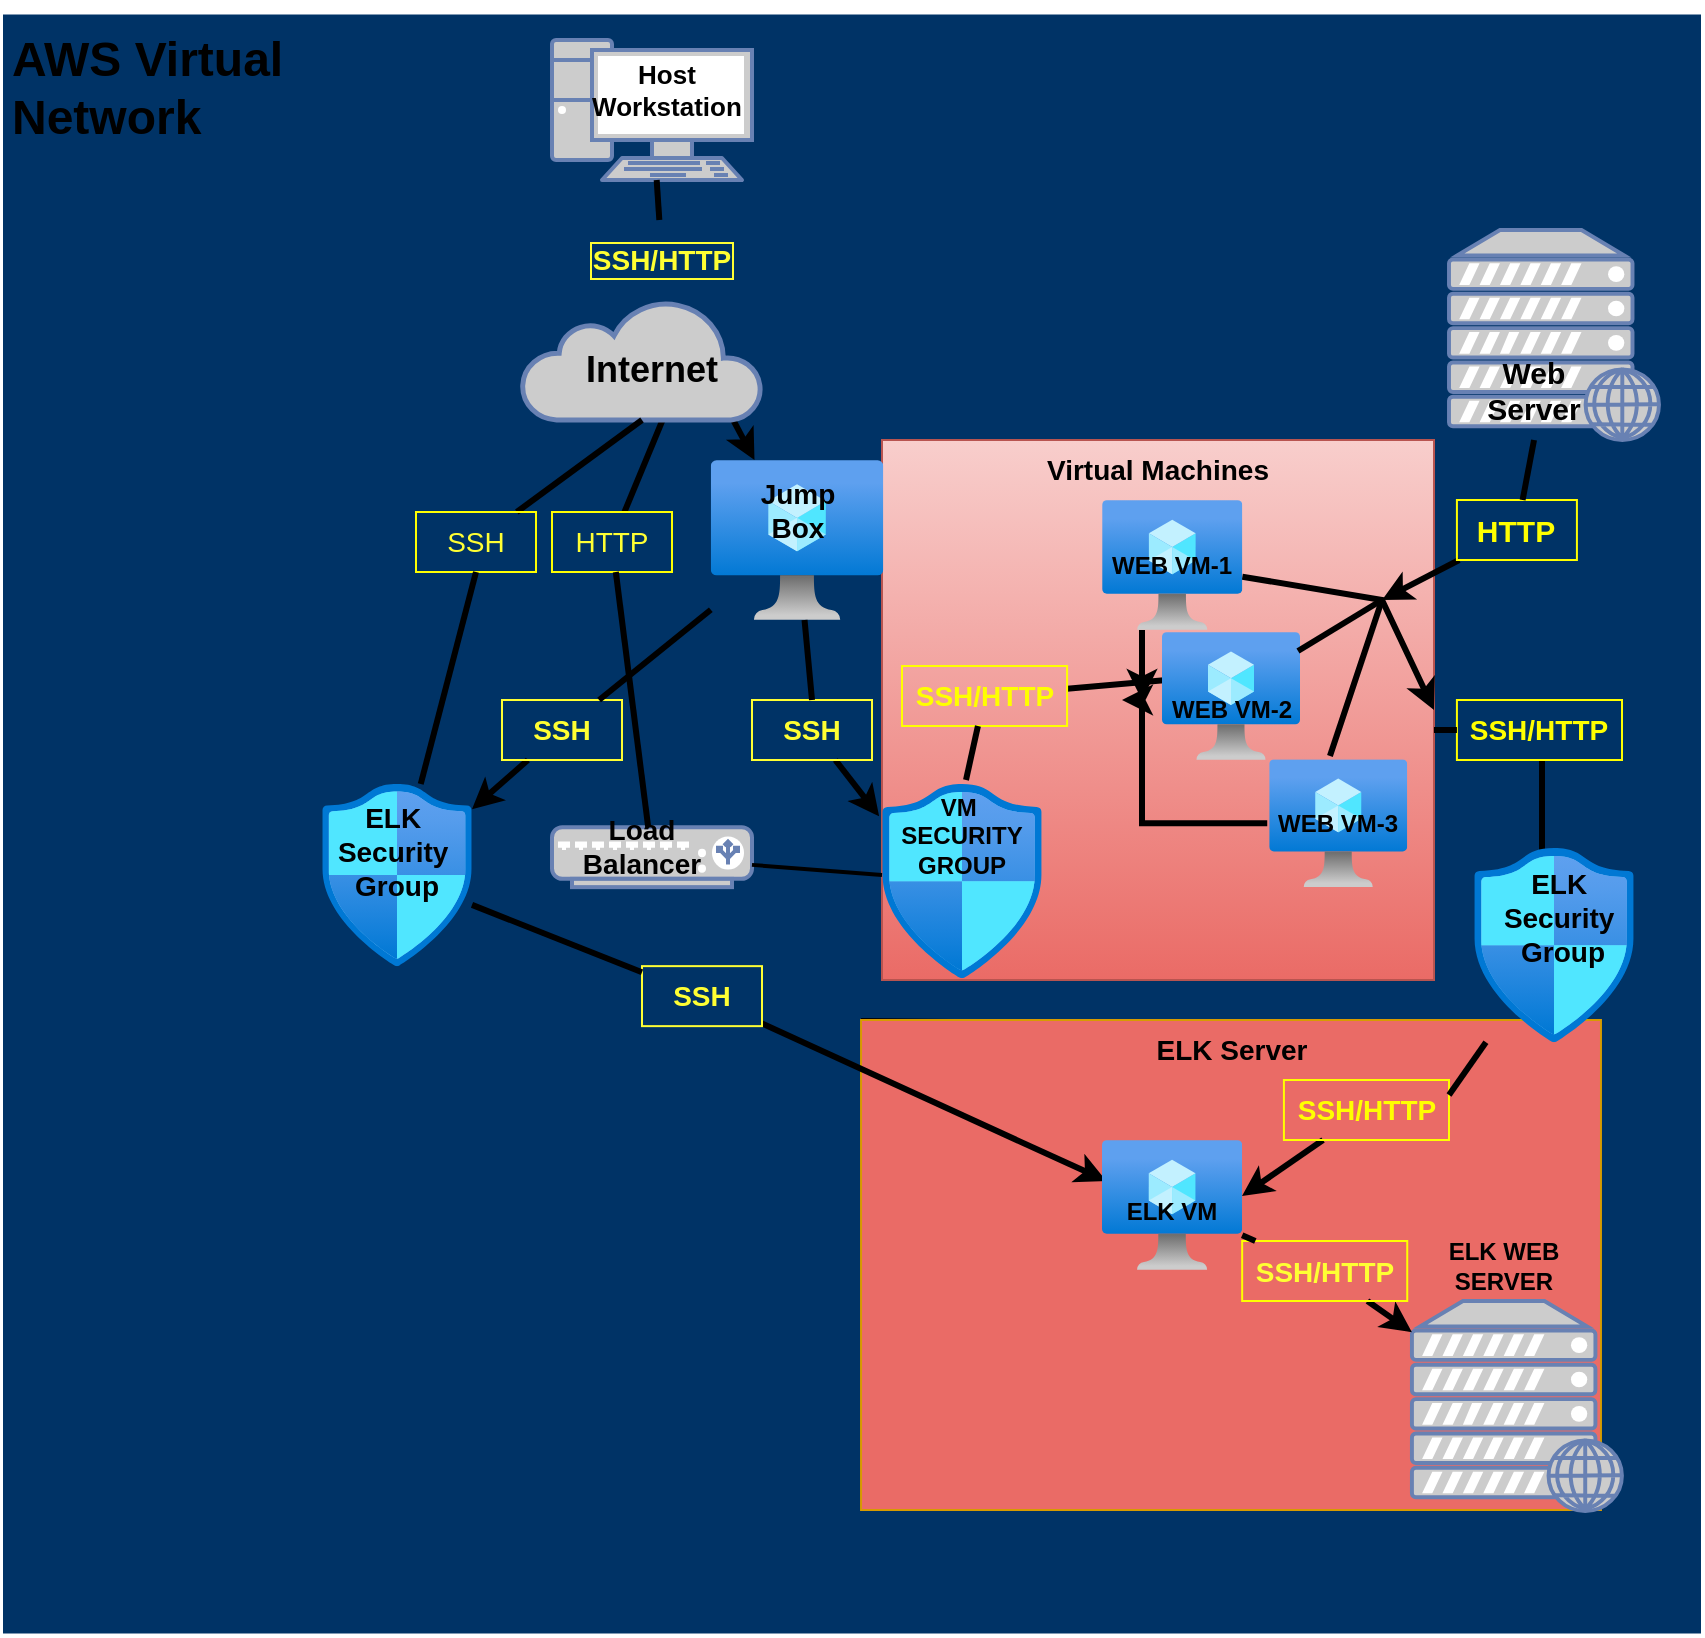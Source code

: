 <mxfile version="15.4.0" type="device"><diagram name="Page-1" id="e3a06f82-3646-2815-327d-82caf3d4e204"><mxGraphModel dx="852" dy="494" grid="1" gridSize="10" guides="1" tooltips="1" connect="1" arrows="1" fold="1" page="1" pageScale="1.5" pageWidth="1169" pageHeight="826" background="none" math="0" shadow="0"><root><mxCell id="0" style=";html=1;"/><mxCell id="1" style=";html=1;" parent="0"/><mxCell id="6a7d8f32e03d9370-59" value="" style="whiteSpace=wrap;html=1;fillColor=#003366;fontSize=14;verticalAlign=top;strokeColor=#FFFFFF;fontColor=#000000;" parent="1" vertex="1"><mxGeometry x="670" y="166.75" width="850" height="810.5" as="geometry"/></mxCell><mxCell id="6a7d8f32e03d9370-56" style="edgeStyle=none;rounded=0;html=1;startSize=10;endSize=10;jettySize=auto;orthogonalLoop=1;fontSize=14;endArrow=none;endFill=0;strokeWidth=2;entryX=0.189;entryY=0.003;entryDx=0;entryDy=0;entryPerimeter=0;exitX=0;exitY=0;exitDx=0;exitDy=0;" parent="1" source="6a7d8f32e03d9370-60" target="6a7d8f32e03d9370-60" edge="1"><mxGeometry relative="1" as="geometry"><mxPoint x="1029" y="609.997" as="sourcePoint"/><mxPoint x="1410" y="818.193" as="targetPoint"/></mxGeometry></mxCell><mxCell id="Rdwo-z_1-u7g0kYlHiQl-34" style="edgeStyle=elbowEdgeStyle;rounded=0;orthogonalLoop=1;jettySize=auto;elbow=vertical;html=1;strokeWidth=3;strokeColor=#000000;startArrow=none;" parent="1" source="z8FuUsxQHb7qG5wIWKhr-12" edge="1"><mxGeometry relative="1" as="geometry"><mxPoint x="1440" y="660" as="targetPoint"/><Array as="points"><mxPoint x="1430" y="520"/></Array></mxGeometry></mxCell><mxCell id="6a7d8f32e03d9370-61" value="&lt;font color=&quot;#000000&quot;&gt;&lt;b&gt;Virtual Machines&lt;/b&gt;&lt;/font&gt;" style="whiteSpace=wrap;html=1;fillColor=#f8cecc;fontSize=14;strokeColor=#b85450;verticalAlign=top;gradientColor=#ea6b66;" parent="1" vertex="1"><mxGeometry x="1110" y="380" width="276" height="270" as="geometry"/></mxCell><mxCell id="6a7d8f32e03d9370-60" value="&lt;font color=&quot;#000000&quot;&gt;&lt;b&gt;ELK Server&lt;/b&gt;&lt;/font&gt;" style="whiteSpace=wrap;html=1;fillColor=#EA6B66;fontSize=14;strokeColor=#d79b00;verticalAlign=top;" parent="1" vertex="1"><mxGeometry x="1099.52" y="670" width="369.96" height="245" as="geometry"/></mxCell><mxCell id="6a7d8f32e03d9370-51" style="edgeStyle=none;rounded=0;html=1;startSize=10;endSize=10;jettySize=auto;orthogonalLoop=1;fontSize=14;endArrow=none;endFill=0;strokeWidth=3;strokeColor=#000000;startArrow=none;" parent="1" source="z8FuUsxQHb7qG5wIWKhr-15" edge="1"><mxGeometry relative="1" as="geometry"><mxPoint x="980" y="630" as="sourcePoint"/><mxPoint x="1000.5" y="369.5" as="targetPoint"/></mxGeometry></mxCell><mxCell id="6a7d8f32e03d9370-54" style="edgeStyle=none;rounded=0;html=1;startSize=10;endSize=10;jettySize=auto;orthogonalLoop=1;fontSize=14;endArrow=none;endFill=0;strokeWidth=3;strokeColor=#000000;startArrow=none;" parent="1" edge="1" source="z8FuUsxQHb7qG5wIWKhr-29"><mxGeometry relative="1" as="geometry"><mxPoint x="1146.0" y="574" as="sourcePoint"/><mxPoint x="1253.81" y="499.9" as="targetPoint"/></mxGeometry></mxCell><mxCell id="z8FuUsxQHb7qG5wIWKhr-2" style="edgeStyle=none;rounded=0;jumpSize=5;orthogonalLoop=1;jettySize=auto;html=1;fontSize=14;fontColor=#000000;strokeColor=#000000;strokeWidth=3;startArrow=none;" edge="1" parent="1" source="z8FuUsxQHb7qG5wIWKhr-44" target="Rdwo-z_1-u7g0kYlHiQl-40"><mxGeometry relative="1" as="geometry"/></mxCell><mxCell id="Rdwo-z_1-u7g0kYlHiQl-1" value="" style="aspect=fixed;html=1;points=[];align=center;image;fontSize=12;image=img/lib/azure2/networking/Network_Security_Groups.svg;" parent="1" vertex="1"><mxGeometry x="830" y="552" width="75" height="91.07" as="geometry"/></mxCell><mxCell id="Rdwo-z_1-u7g0kYlHiQl-3" value="" style="aspect=fixed;html=1;points=[];align=center;image;fontSize=12;image=img/lib/azure2/compute/Virtual_Machine.svg;" parent="1" vertex="1"><mxGeometry x="1303.62" y="539.57" width="69" height="64" as="geometry"/></mxCell><mxCell id="Rdwo-z_1-u7g0kYlHiQl-4" value="" style="aspect=fixed;html=1;points=[];align=center;image;fontSize=12;image=img/lib/azure2/compute/Virtual_Machine.svg;" parent="1" vertex="1"><mxGeometry x="1250" y="476" width="69" height="64" as="geometry"/></mxCell><mxCell id="Rdwo-z_1-u7g0kYlHiQl-5" value="" style="aspect=fixed;html=1;points=[];align=center;image;fontSize=12;image=img/lib/azure2/networking/Network_Security_Groups.svg;fontStyle=1" parent="1" vertex="1"><mxGeometry x="1110" y="552.0" width="80" height="97.13" as="geometry"/></mxCell><mxCell id="Rdwo-z_1-u7g0kYlHiQl-9" value="" style="fontColor=#0066CC;verticalAlign=top;verticalLabelPosition=bottom;labelPosition=center;align=center;html=1;outlineConnect=0;fillColor=#CCCCCC;strokeColor=#6881B3;gradientColor=none;gradientDirection=north;strokeWidth=2;shape=mxgraph.networks.web_server;" parent="1" vertex="1"><mxGeometry x="1374.96" y="810.5" width="105" height="105" as="geometry"/></mxCell><mxCell id="Rdwo-z_1-u7g0kYlHiQl-13" value="" style="fontColor=#0066CC;verticalAlign=top;verticalLabelPosition=bottom;labelPosition=center;align=center;html=1;outlineConnect=0;fillColor=#CCCCCC;strokeColor=#6881B3;gradientColor=none;gradientDirection=north;strokeWidth=2;shape=mxgraph.networks.load_balancer;" parent="1" vertex="1"><mxGeometry x="945" y="573.57" width="100" height="30" as="geometry"/></mxCell><mxCell id="Rdwo-z_1-u7g0kYlHiQl-14" value="VM&amp;nbsp;&lt;br&gt;SECURITY&lt;br&gt;GROUP" style="text;html=1;strokeColor=none;fillColor=none;align=center;verticalAlign=middle;whiteSpace=wrap;rounded=0;fontColor=#000000;fontStyle=1" parent="1" vertex="1"><mxGeometry x="1120" y="562.56" width="60" height="30" as="geometry"/></mxCell><mxCell id="Rdwo-z_1-u7g0kYlHiQl-36" style="rounded=0;orthogonalLoop=1;jettySize=auto;html=1;entryX=1;entryY=0.5;entryDx=0;entryDy=0;strokeColor=#000000;strokeWidth=3;jumpSize=5;noJump=1;startArrow=none;" parent="1" source="Rdwo-z_1-u7g0kYlHiQl-2" target="6a7d8f32e03d9370-61" edge="1"><mxGeometry relative="1" as="geometry"><mxPoint x="1350" y="520" as="targetPoint"/><Array as="points"><mxPoint x="1360" y="460"/></Array></mxGeometry></mxCell><mxCell id="z8FuUsxQHb7qG5wIWKhr-39" style="edgeStyle=elbowEdgeStyle;rounded=0;jumpSize=5;orthogonalLoop=1;jettySize=auto;html=1;fontSize=15;fontColor=#000000;strokeColor=#000000;strokeWidth=3;" edge="1" parent="1" source="Rdwo-z_1-u7g0kYlHiQl-20"><mxGeometry relative="1" as="geometry"><mxPoint x="1230" y="510" as="targetPoint"/><Array as="points"><mxPoint x="1240" y="540"/></Array></mxGeometry></mxCell><mxCell id="Rdwo-z_1-u7g0kYlHiQl-19" value="WEB VM-2" style="text;html=1;strokeColor=none;fillColor=none;align=center;verticalAlign=middle;whiteSpace=wrap;rounded=0;fontColor=#000000;fontStyle=1" parent="1" vertex="1"><mxGeometry x="1250" y="500" width="70" height="30" as="geometry"/></mxCell><mxCell id="Rdwo-z_1-u7g0kYlHiQl-20" value="WEB VM-3" style="text;html=1;strokeColor=none;fillColor=none;align=center;verticalAlign=middle;whiteSpace=wrap;rounded=0;fontStyle=1;fontColor=#000000;" parent="1" vertex="1"><mxGeometry x="1302.62" y="559.57" width="70" height="24" as="geometry"/></mxCell><mxCell id="Rdwo-z_1-u7g0kYlHiQl-23" style="edgeStyle=none;rounded=0;orthogonalLoop=1;jettySize=auto;html=1;strokeColor=#000000;strokeWidth=3;startArrow=none;" parent="1" source="Rdwo-z_1-u7g0kYlHiQl-26" target="Rdwo-z_1-u7g0kYlHiQl-22" edge="1"><mxGeometry relative="1" as="geometry"><Array as="points"/></mxGeometry></mxCell><mxCell id="Rdwo-z_1-u7g0kYlHiQl-21" value="" style="fontColor=#0066CC;verticalAlign=top;verticalLabelPosition=bottom;labelPosition=center;align=center;html=1;outlineConnect=0;fillColor=#CCCCCC;strokeColor=#6881B3;gradientColor=none;gradientDirection=north;strokeWidth=2;shape=mxgraph.networks.pc;" parent="1" vertex="1"><mxGeometry x="945" y="180" width="100" height="70" as="geometry"/></mxCell><mxCell id="1esc6yPZ83l5Kd_hkeW2-4" style="edgeStyle=none;rounded=0;orthogonalLoop=1;jettySize=auto;html=1;exitX=0.88;exitY=1;exitDx=0;exitDy=0;exitPerimeter=0;strokeWidth=3;strokeColor=#000000;" parent="1" source="Rdwo-z_1-u7g0kYlHiQl-22" target="1esc6yPZ83l5Kd_hkeW2-6" edge="1"><mxGeometry relative="1" as="geometry"/></mxCell><mxCell id="Rdwo-z_1-u7g0kYlHiQl-22" value="" style="html=1;outlineConnect=0;fillColor=#CCCCCC;strokeColor=#6881B3;gradientColor=none;gradientDirection=north;strokeWidth=2;shape=mxgraph.networks.cloud;fontColor=#ffffff;" parent="1" vertex="1"><mxGeometry x="930" y="310" width="120" height="60" as="geometry"/></mxCell><mxCell id="Rdwo-z_1-u7g0kYlHiQl-24" value="Internet" style="text;html=1;strokeColor=none;fillColor=none;align=center;verticalAlign=middle;whiteSpace=wrap;rounded=0;fontColor=#000000;fontStyle=1;fontSize=18;" parent="1" vertex="1"><mxGeometry x="960" y="330" width="70" height="30" as="geometry"/></mxCell><mxCell id="Rdwo-z_1-u7g0kYlHiQl-25" value="Host Workstation" style="text;html=1;strokeColor=none;fillColor=none;align=center;verticalAlign=middle;whiteSpace=wrap;rounded=0;fontStyle=1;fontColor=#000000;fontSize=13;" parent="1" vertex="1"><mxGeometry x="960" y="190" width="85" height="30" as="geometry"/></mxCell><mxCell id="Rdwo-z_1-u7g0kYlHiQl-43" style="edgeStyle=none;rounded=0;orthogonalLoop=1;jettySize=auto;html=1;strokeWidth=3;strokeColor=#000000;startArrow=none;" parent="1" source="z8FuUsxQHb7qG5wIWKhr-27" target="Rdwo-z_1-u7g0kYlHiQl-9" edge="1"><mxGeometry relative="1" as="geometry"/></mxCell><mxCell id="Rdwo-z_1-u7g0kYlHiQl-37" value="" style="aspect=fixed;html=1;points=[];align=center;image;fontSize=12;image=img/lib/azure2/compute/Virtual_Machine.svg;" parent="1" vertex="1"><mxGeometry x="1220" y="730" width="70.08" height="65" as="geometry"/></mxCell><mxCell id="Rdwo-z_1-u7g0kYlHiQl-40" value="ELK VM" style="text;html=1;strokeColor=none;fillColor=none;align=center;verticalAlign=middle;whiteSpace=wrap;rounded=0;fontColor=#000000;fontStyle=1" parent="1" vertex="1"><mxGeometry x="1220" y="750.5" width="70" height="30" as="geometry"/></mxCell><mxCell id="Rdwo-z_1-u7g0kYlHiQl-41" value="ELK WEB&lt;br&gt;SERVER" style="text;html=1;strokeColor=none;fillColor=none;align=center;verticalAlign=middle;whiteSpace=wrap;rounded=0;fontColor=#000000;fontStyle=1" parent="1" vertex="1"><mxGeometry x="1386" y="777.5" width="70" height="30" as="geometry"/></mxCell><mxCell id="Rdwo-z_1-u7g0kYlHiQl-42" style="edgeStyle=none;rounded=0;html=1;startSize=10;endSize=10;jettySize=auto;orthogonalLoop=1;fontSize=14;endArrow=none;endFill=0;strokeWidth=2;strokeColor=#000000;" parent="1" source="Rdwo-z_1-u7g0kYlHiQl-13" target="Rdwo-z_1-u7g0kYlHiQl-5" edge="1"><mxGeometry relative="1" as="geometry"><mxPoint x="1040" y="586.35" as="sourcePoint"/><mxPoint x="1174.16" y="637.133" as="targetPoint"/></mxGeometry></mxCell><mxCell id="Rdwo-z_1-u7g0kYlHiQl-47" style="edgeStyle=none;rounded=0;html=1;startSize=10;endSize=10;jettySize=auto;orthogonalLoop=1;fontSize=14;endArrow=none;endFill=0;strokeWidth=3;entryX=0.5;entryY=1;entryDx=0;entryDy=0;entryPerimeter=0;strokeColor=#000000;startArrow=none;" parent="1" source="z8FuUsxQHb7qG5wIWKhr-19" target="Rdwo-z_1-u7g0kYlHiQl-22" edge="1"><mxGeometry relative="1" as="geometry"><mxPoint x="909.5" y="620.5" as="sourcePoint"/><mxPoint x="1000" y="370" as="targetPoint"/><Array as="points"/></mxGeometry></mxCell><mxCell id="Rdwo-z_1-u7g0kYlHiQl-51" style="edgeStyle=none;rounded=0;html=1;startSize=10;endSize=10;jettySize=auto;orthogonalLoop=1;fontSize=14;endArrow=none;endFill=0;strokeWidth=3;strokeColor=#000000;" parent="1" edge="1"><mxGeometry relative="1" as="geometry"><mxPoint x="1318.0" y="485.5" as="sourcePoint"/><mxPoint x="1360" y="460" as="targetPoint"/></mxGeometry></mxCell><mxCell id="Rdwo-z_1-u7g0kYlHiQl-53" value="&lt;h1&gt;AWS Virtual Network&lt;/h1&gt;" style="text;html=1;strokeColor=none;fillColor=none;spacing=5;spacingTop=-20;whiteSpace=wrap;overflow=hidden;rounded=0;" parent="1" vertex="1"><mxGeometry x="670" y="170" width="190" height="60" as="geometry"/></mxCell><mxCell id="Rdwo-z_1-u7g0kYlHiQl-57" style="edgeStyle=none;rounded=0;html=1;startSize=10;endSize=10;jettySize=auto;orthogonalLoop=1;fontSize=14;endArrow=none;endFill=0;strokeWidth=3;strokeColor=#000000;entryX=0.44;entryY=-0.025;entryDx=0;entryDy=0;entryPerimeter=0;" parent="1" target="Rdwo-z_1-u7g0kYlHiQl-3" edge="1"><mxGeometry relative="1" as="geometry"><mxPoint x="1360" y="460" as="sourcePoint"/><mxPoint x="1340" y="530" as="targetPoint"/></mxGeometry></mxCell><mxCell id="Rdwo-z_1-u7g0kYlHiQl-58" value="ELK&amp;nbsp;&lt;br style=&quot;font-size: 14px;&quot;&gt;Security&amp;nbsp;&lt;br style=&quot;font-size: 14px;&quot;&gt;Group" style="text;html=1;strokeColor=none;fillColor=none;align=center;verticalAlign=middle;whiteSpace=wrap;rounded=0;fontStyle=1;fontColor=#000000;fontSize=14;" parent="1" vertex="1"><mxGeometry x="838.25" y="556.01" width="58.5" height="60" as="geometry"/></mxCell><mxCell id="1esc6yPZ83l5Kd_hkeW2-7" style="edgeStyle=none;rounded=0;orthogonalLoop=1;jettySize=auto;html=1;entryX=-0.018;entryY=0.166;entryDx=0;entryDy=0;strokeWidth=3;strokeColor=#000000;entryPerimeter=0;startArrow=none;" parent="1" source="z8FuUsxQHb7qG5wIWKhr-11" target="Rdwo-z_1-u7g0kYlHiQl-5" edge="1"><mxGeometry relative="1" as="geometry"/></mxCell><mxCell id="z8FuUsxQHb7qG5wIWKhr-1" style="edgeStyle=none;rounded=0;jumpSize=5;orthogonalLoop=1;jettySize=auto;html=1;fontSize=14;fontColor=#000000;strokeColor=#000000;strokeWidth=3;startArrow=none;" edge="1" parent="1" source="z8FuUsxQHb7qG5wIWKhr-25" target="Rdwo-z_1-u7g0kYlHiQl-1"><mxGeometry relative="1" as="geometry"/></mxCell><mxCell id="1esc6yPZ83l5Kd_hkeW2-6" value="" style="aspect=fixed;html=1;points=[];align=center;image;fontSize=12;image=img/lib/azure2/compute/Virtual_Machine.svg;" parent="1" vertex="1"><mxGeometry x="1024.4" y="390" width="86.25" height="80" as="geometry"/></mxCell><mxCell id="z8FuUsxQHb7qG5wIWKhr-8" style="edgeStyle=none;rounded=0;jumpSize=5;orthogonalLoop=1;jettySize=auto;html=1;entryX=1;entryY=0.25;entryDx=0;entryDy=0;fontSize=15;fontColor=#000000;strokeColor=#000000;strokeWidth=3;startArrow=none;" edge="1" parent="1" source="z8FuUsxQHb7qG5wIWKhr-42" target="Rdwo-z_1-u7g0kYlHiQl-40"><mxGeometry relative="1" as="geometry"/></mxCell><mxCell id="1esc6yPZ83l5Kd_hkeW2-9" value="" style="aspect=fixed;html=1;points=[];align=center;image;fontSize=12;image=img/lib/azure2/networking/Network_Security_Groups.svg;" parent="1" vertex="1"><mxGeometry x="1406" y="584.0" width="80" height="97.13" as="geometry"/></mxCell><mxCell id="z8FuUsxQHb7qG5wIWKhr-5" style="edgeStyle=none;rounded=0;jumpSize=5;orthogonalLoop=1;jettySize=auto;html=1;fontSize=14;fontColor=#000000;strokeColor=#000000;strokeWidth=3;startArrow=none;" edge="1" parent="1" source="z8FuUsxQHb7qG5wIWKhr-13"><mxGeometry relative="1" as="geometry"><mxPoint x="1360" y="460" as="targetPoint"/></mxGeometry></mxCell><mxCell id="z8FuUsxQHb7qG5wIWKhr-4" value="" style="fontColor=#0066CC;verticalAlign=top;verticalLabelPosition=bottom;labelPosition=center;align=center;html=1;outlineConnect=0;fillColor=#CCCCCC;strokeColor=#6881B3;gradientColor=none;gradientDirection=north;strokeWidth=2;shape=mxgraph.networks.web_server;" vertex="1" parent="1"><mxGeometry x="1393.5" y="275" width="105" height="105" as="geometry"/></mxCell><mxCell id="z8FuUsxQHb7qG5wIWKhr-6" value="Web Server" style="text;html=1;strokeColor=none;fillColor=none;align=center;verticalAlign=middle;whiteSpace=wrap;rounded=0;fontSize=15;fontColor=#000000;fontStyle=1" vertex="1" parent="1"><mxGeometry x="1406" y="340" width="60" height="30" as="geometry"/></mxCell><mxCell id="z8FuUsxQHb7qG5wIWKhr-7" value="Jump Box" style="text;html=1;strokeColor=none;fillColor=none;align=center;verticalAlign=middle;whiteSpace=wrap;rounded=0;fontSize=14;fontColor=#000000;fontStyle=1" vertex="1" parent="1"><mxGeometry x="1037.53" y="400" width="60" height="30" as="geometry"/></mxCell><mxCell id="z8FuUsxQHb7qG5wIWKhr-16" value="Load Balancer" style="text;html=1;strokeColor=none;fillColor=none;align=center;verticalAlign=middle;whiteSpace=wrap;rounded=0;fontSize=14;fontColor=#000000;fontStyle=1" vertex="1" parent="1"><mxGeometry x="960" y="573.57" width="60" height="18.99" as="geometry"/></mxCell><mxCell id="z8FuUsxQHb7qG5wIWKhr-15" value="HTTP" style="text;html=1;strokeColor=#FFFF00;fillColor=none;align=center;verticalAlign=middle;whiteSpace=wrap;rounded=0;fontSize=14;fontColor=#FFFF33;" vertex="1" parent="1"><mxGeometry x="945" y="416" width="60" height="30" as="geometry"/></mxCell><mxCell id="z8FuUsxQHb7qG5wIWKhr-17" value="" style="edgeStyle=none;rounded=0;html=1;startSize=10;endSize=10;jettySize=auto;orthogonalLoop=1;fontSize=14;endArrow=none;endFill=0;strokeWidth=3;strokeColor=#000000;" edge="1" parent="1" source="Rdwo-z_1-u7g0kYlHiQl-13" target="z8FuUsxQHb7qG5wIWKhr-15"><mxGeometry relative="1" as="geometry"><mxPoint x="995.377" y="573.57" as="sourcePoint"/><mxPoint x="1000.5" y="369.5" as="targetPoint"/></mxGeometry></mxCell><mxCell id="z8FuUsxQHb7qG5wIWKhr-19" value="SSH" style="text;html=1;strokeColor=#FFFF00;fillColor=none;align=center;verticalAlign=middle;whiteSpace=wrap;rounded=0;fontSize=14;fontColor=#FFFF33;" vertex="1" parent="1"><mxGeometry x="877" y="416" width="60" height="30" as="geometry"/></mxCell><mxCell id="z8FuUsxQHb7qG5wIWKhr-20" value="" style="edgeStyle=none;rounded=0;html=1;startSize=10;endSize=10;jettySize=auto;orthogonalLoop=1;fontSize=14;endArrow=none;endFill=0;strokeWidth=3;entryX=0.5;entryY=1;entryDx=0;entryDy=0;entryPerimeter=0;strokeColor=#000000;" edge="1" parent="1" source="Rdwo-z_1-u7g0kYlHiQl-1" target="z8FuUsxQHb7qG5wIWKhr-19"><mxGeometry relative="1" as="geometry"><mxPoint x="879.051" y="552" as="sourcePoint"/><mxPoint x="990" y="370" as="targetPoint"/><Array as="points"/></mxGeometry></mxCell><mxCell id="z8FuUsxQHb7qG5wIWKhr-13" value="HTTP" style="text;html=1;strokeColor=#FFFF00;fillColor=none;align=center;verticalAlign=middle;whiteSpace=wrap;rounded=0;fontSize=15;fontColor=#FFFF00;fontStyle=1" vertex="1" parent="1"><mxGeometry x="1397.46" y="410" width="60" height="30" as="geometry"/></mxCell><mxCell id="z8FuUsxQHb7qG5wIWKhr-21" value="" style="edgeStyle=none;rounded=0;jumpSize=5;orthogonalLoop=1;jettySize=auto;html=1;fontSize=14;fontColor=#000000;strokeColor=#000000;strokeWidth=3;endArrow=none;" edge="1" parent="1" source="z8FuUsxQHb7qG5wIWKhr-4" target="z8FuUsxQHb7qG5wIWKhr-13"><mxGeometry relative="1" as="geometry"><mxPoint x="1360" y="460" as="targetPoint"/><mxPoint x="1411.925" y="380" as="sourcePoint"/></mxGeometry></mxCell><mxCell id="z8FuUsxQHb7qG5wIWKhr-12" value="&lt;span&gt;SSH/HTTP&lt;/span&gt;" style="text;html=1;strokeColor=#FFFF00;fillColor=none;align=center;verticalAlign=middle;whiteSpace=wrap;rounded=0;fontSize=14;fontColor=#FFFF00;fontStyle=1" vertex="1" parent="1"><mxGeometry x="1397.46" y="510" width="82.54" height="30" as="geometry"/></mxCell><mxCell id="z8FuUsxQHb7qG5wIWKhr-22" value="" style="edgeStyle=elbowEdgeStyle;rounded=0;orthogonalLoop=1;jettySize=auto;elbow=vertical;html=1;strokeWidth=3;strokeColor=#000000;endArrow=none;" edge="1" parent="1" source="6a7d8f32e03d9370-61" target="z8FuUsxQHb7qG5wIWKhr-12"><mxGeometry relative="1" as="geometry"><mxPoint x="1440" y="660" as="targetPoint"/><Array as="points"/><mxPoint x="1386" y="520" as="sourcePoint"/></mxGeometry></mxCell><mxCell id="z8FuUsxQHb7qG5wIWKhr-11" value="SSH" style="text;html=1;strokeColor=#FFFF33;fillColor=none;align=center;verticalAlign=middle;whiteSpace=wrap;rounded=0;fontSize=14;fontColor=#FFFF33;fontStyle=1" vertex="1" parent="1"><mxGeometry x="1045" y="510" width="60" height="30" as="geometry"/></mxCell><mxCell id="z8FuUsxQHb7qG5wIWKhr-24" value="" style="edgeStyle=none;rounded=0;orthogonalLoop=1;jettySize=auto;html=1;entryX=0.5;entryY=0;entryDx=0;entryDy=0;strokeWidth=3;strokeColor=#000000;endArrow=none;" edge="1" parent="1" source="1esc6yPZ83l5Kd_hkeW2-6" target="z8FuUsxQHb7qG5wIWKhr-11"><mxGeometry relative="1" as="geometry"><mxPoint x="1088.303" y="485" as="sourcePoint"/><mxPoint x="1138.56" y="553.564" as="targetPoint"/></mxGeometry></mxCell><mxCell id="z8FuUsxQHb7qG5wIWKhr-25" value="SSH" style="text;html=1;strokeColor=#FFFF33;fillColor=none;align=center;verticalAlign=middle;whiteSpace=wrap;rounded=0;fontSize=14;fontColor=#FFFF33;fontStyle=1" vertex="1" parent="1"><mxGeometry x="920" y="510" width="60" height="30" as="geometry"/></mxCell><mxCell id="z8FuUsxQHb7qG5wIWKhr-26" value="" style="edgeStyle=none;rounded=0;jumpSize=5;orthogonalLoop=1;jettySize=auto;html=1;fontSize=14;fontColor=#000000;strokeColor=#000000;strokeWidth=3;endArrow=none;" edge="1" parent="1" source="1esc6yPZ83l5Kd_hkeW2-6" target="z8FuUsxQHb7qG5wIWKhr-25"><mxGeometry relative="1" as="geometry"><mxPoint x="1024.4" y="457.315" as="sourcePoint"/><mxPoint x="905" y="564.022" as="targetPoint"/></mxGeometry></mxCell><mxCell id="z8FuUsxQHb7qG5wIWKhr-27" value="&lt;span&gt;SSH/HTTP&lt;/span&gt;" style="text;html=1;strokeColor=#FFFF00;fillColor=none;align=center;verticalAlign=middle;whiteSpace=wrap;rounded=0;fontSize=14;fontColor=#FFFF33;fontStyle=1" vertex="1" parent="1"><mxGeometry x="1290.08" y="780.5" width="82.54" height="30" as="geometry"/></mxCell><mxCell id="z8FuUsxQHb7qG5wIWKhr-28" value="" style="edgeStyle=none;rounded=0;orthogonalLoop=1;jettySize=auto;html=1;strokeWidth=3;strokeColor=#000000;endArrow=none;" edge="1" parent="1" source="Rdwo-z_1-u7g0kYlHiQl-37" target="z8FuUsxQHb7qG5wIWKhr-27"><mxGeometry relative="1" as="geometry"><mxPoint x="1290.08" y="782.924" as="sourcePoint"/><mxPoint x="1374.96" y="832.399" as="targetPoint"/></mxGeometry></mxCell><mxCell id="z8FuUsxQHb7qG5wIWKhr-32" style="edgeStyle=none;rounded=0;jumpSize=5;orthogonalLoop=1;jettySize=auto;html=1;exitX=0.75;exitY=1;exitDx=0;exitDy=0;fontSize=15;fontColor=#000000;strokeColor=#000000;strokeWidth=3;" edge="1" parent="1" source="Rdwo-z_1-u7g0kYlHiQl-19" target="Rdwo-z_1-u7g0kYlHiQl-19"><mxGeometry relative="1" as="geometry"/></mxCell><mxCell id="z8FuUsxQHb7qG5wIWKhr-38" style="edgeStyle=elbowEdgeStyle;rounded=0;jumpSize=5;orthogonalLoop=1;jettySize=auto;html=1;fontSize=15;fontColor=#000000;strokeColor=#000000;strokeWidth=3;" edge="1" parent="1" source="Rdwo-z_1-u7g0kYlHiQl-2"><mxGeometry relative="1" as="geometry"><mxPoint x="1240" y="510" as="targetPoint"/></mxGeometry></mxCell><mxCell id="Rdwo-z_1-u7g0kYlHiQl-2" value="" style="aspect=fixed;html=1;points=[];align=center;image;fontSize=12;image=img/lib/azure2/compute/Virtual_Machine.svg;" parent="1" vertex="1"><mxGeometry x="1220.08" y="410" width="70.08" height="65" as="geometry"/></mxCell><mxCell id="z8FuUsxQHb7qG5wIWKhr-33" value="" style="rounded=0;orthogonalLoop=1;jettySize=auto;html=1;entryX=1;entryY=0.5;entryDx=0;entryDy=0;strokeColor=#000000;strokeWidth=3;jumpSize=5;noJump=1;endArrow=none;" edge="1" parent="1" target="Rdwo-z_1-u7g0kYlHiQl-2"><mxGeometry relative="1" as="geometry"><mxPoint x="1386" y="515" as="targetPoint"/><Array as="points"/><mxPoint x="1290" y="443" as="sourcePoint"/></mxGeometry></mxCell><mxCell id="Rdwo-z_1-u7g0kYlHiQl-17" value="WEB VM-1" style="text;html=1;strokeColor=none;fillColor=none;align=center;verticalAlign=middle;whiteSpace=wrap;rounded=0;fontColor=#000000;fontStyle=1" parent="1" vertex="1"><mxGeometry x="1220" y="427.5" width="70" height="30" as="geometry"/></mxCell><mxCell id="z8FuUsxQHb7qG5wIWKhr-29" value="&lt;span&gt;SSH/HTTP&lt;/span&gt;" style="text;html=1;strokeColor=#FFFF00;fillColor=none;align=center;verticalAlign=middle;whiteSpace=wrap;rounded=0;fontSize=14;fontColor=#FFFF00;fontStyle=1" vertex="1" parent="1"><mxGeometry x="1120" y="493" width="82.54" height="30" as="geometry"/></mxCell><mxCell id="z8FuUsxQHb7qG5wIWKhr-35" value="" style="edgeStyle=none;rounded=0;html=1;startSize=10;endSize=10;jettySize=auto;orthogonalLoop=1;fontSize=14;endArrow=none;endFill=0;strokeWidth=3;strokeColor=#000000;" edge="1" parent="1" target="z8FuUsxQHb7qG5wIWKhr-29"><mxGeometry relative="1" as="geometry"><mxPoint x="1152" y="550" as="sourcePoint"/><mxPoint x="1253.81" y="499.9" as="targetPoint"/></mxGeometry></mxCell><mxCell id="z8FuUsxQHb7qG5wIWKhr-40" style="edgeStyle=elbowEdgeStyle;rounded=0;jumpSize=5;orthogonalLoop=1;jettySize=auto;html=1;exitX=0.75;exitY=0;exitDx=0;exitDy=0;fontSize=15;fontColor=#000000;strokeColor=#000000;strokeWidth=3;" edge="1" parent="1" source="z8FuUsxQHb7qG5wIWKhr-7" target="z8FuUsxQHb7qG5wIWKhr-7"><mxGeometry relative="1" as="geometry"/></mxCell><mxCell id="Rdwo-z_1-u7g0kYlHiQl-26" value="SSH/HTTP" style="text;html=1;strokeColor=none;fillColor=none;align=center;verticalAlign=middle;whiteSpace=wrap;rounded=0;fontColor=#FFFF33;fontStyle=1;fontSize=14;labelBorderColor=#FFFF33;" parent="1" vertex="1"><mxGeometry x="970" y="270" width="60" height="40" as="geometry"/></mxCell><mxCell id="z8FuUsxQHb7qG5wIWKhr-41" value="" style="edgeStyle=none;rounded=0;orthogonalLoop=1;jettySize=auto;html=1;strokeColor=#000000;strokeWidth=3;endArrow=none;" edge="1" parent="1" source="Rdwo-z_1-u7g0kYlHiQl-21" target="Rdwo-z_1-u7g0kYlHiQl-26"><mxGeometry relative="1" as="geometry"><Array as="points"/><mxPoint x="993.478" y="260" as="sourcePoint"/><mxPoint x="991.304" y="310" as="targetPoint"/></mxGeometry></mxCell><mxCell id="z8FuUsxQHb7qG5wIWKhr-42" value="&lt;span&gt;SSH/HTTP&lt;/span&gt;" style="text;html=1;strokeColor=#FFFF00;fillColor=none;align=center;verticalAlign=middle;whiteSpace=wrap;rounded=0;fontSize=14;fontColor=#FFFF00;fontStyle=1" vertex="1" parent="1"><mxGeometry x="1310.96" y="700" width="82.54" height="30" as="geometry"/></mxCell><mxCell id="z8FuUsxQHb7qG5wIWKhr-43" value="" style="edgeStyle=none;rounded=0;jumpSize=5;orthogonalLoop=1;jettySize=auto;html=1;entryX=1;entryY=0.25;entryDx=0;entryDy=0;fontSize=15;fontColor=#000000;strokeColor=#000000;strokeWidth=3;endArrow=none;" edge="1" parent="1" source="1esc6yPZ83l5Kd_hkeW2-9" target="z8FuUsxQHb7qG5wIWKhr-42"><mxGeometry relative="1" as="geometry"><mxPoint x="1406" y="663.975" as="sourcePoint"/><mxPoint x="1290.08" y="755" as="targetPoint"/></mxGeometry></mxCell><mxCell id="z8FuUsxQHb7qG5wIWKhr-44" value="SSH" style="text;html=1;strokeColor=#FFFF33;fillColor=none;align=center;verticalAlign=middle;whiteSpace=wrap;rounded=0;fontSize=14;fontColor=#FFFF33;fontStyle=1" vertex="1" parent="1"><mxGeometry x="990" y="643.07" width="60" height="30" as="geometry"/></mxCell><mxCell id="z8FuUsxQHb7qG5wIWKhr-45" value="" style="edgeStyle=none;rounded=0;jumpSize=5;orthogonalLoop=1;jettySize=auto;html=1;fontSize=14;fontColor=#000000;strokeColor=#000000;strokeWidth=3;endArrow=none;" edge="1" parent="1" source="Rdwo-z_1-u7g0kYlHiQl-1" target="z8FuUsxQHb7qG5wIWKhr-44"><mxGeometry relative="1" as="geometry"><mxPoint x="905" y="613.496" as="sourcePoint"/><mxPoint x="1220.08" y="747.603" as="targetPoint"/></mxGeometry></mxCell><mxCell id="z8FuUsxQHb7qG5wIWKhr-47" value="ELK&amp;nbsp;&lt;br style=&quot;font-size: 14px;&quot;&gt;Security&amp;nbsp;&lt;br style=&quot;font-size: 14px;&quot;&gt;Group" style="text;html=1;strokeColor=none;fillColor=none;align=center;verticalAlign=middle;whiteSpace=wrap;rounded=0;fontStyle=1;fontColor=#000000;fontSize=14;" vertex="1" parent="1"><mxGeometry x="1421.46" y="589.13" width="58.5" height="60" as="geometry"/></mxCell></root></mxGraphModel></diagram></mxfile>